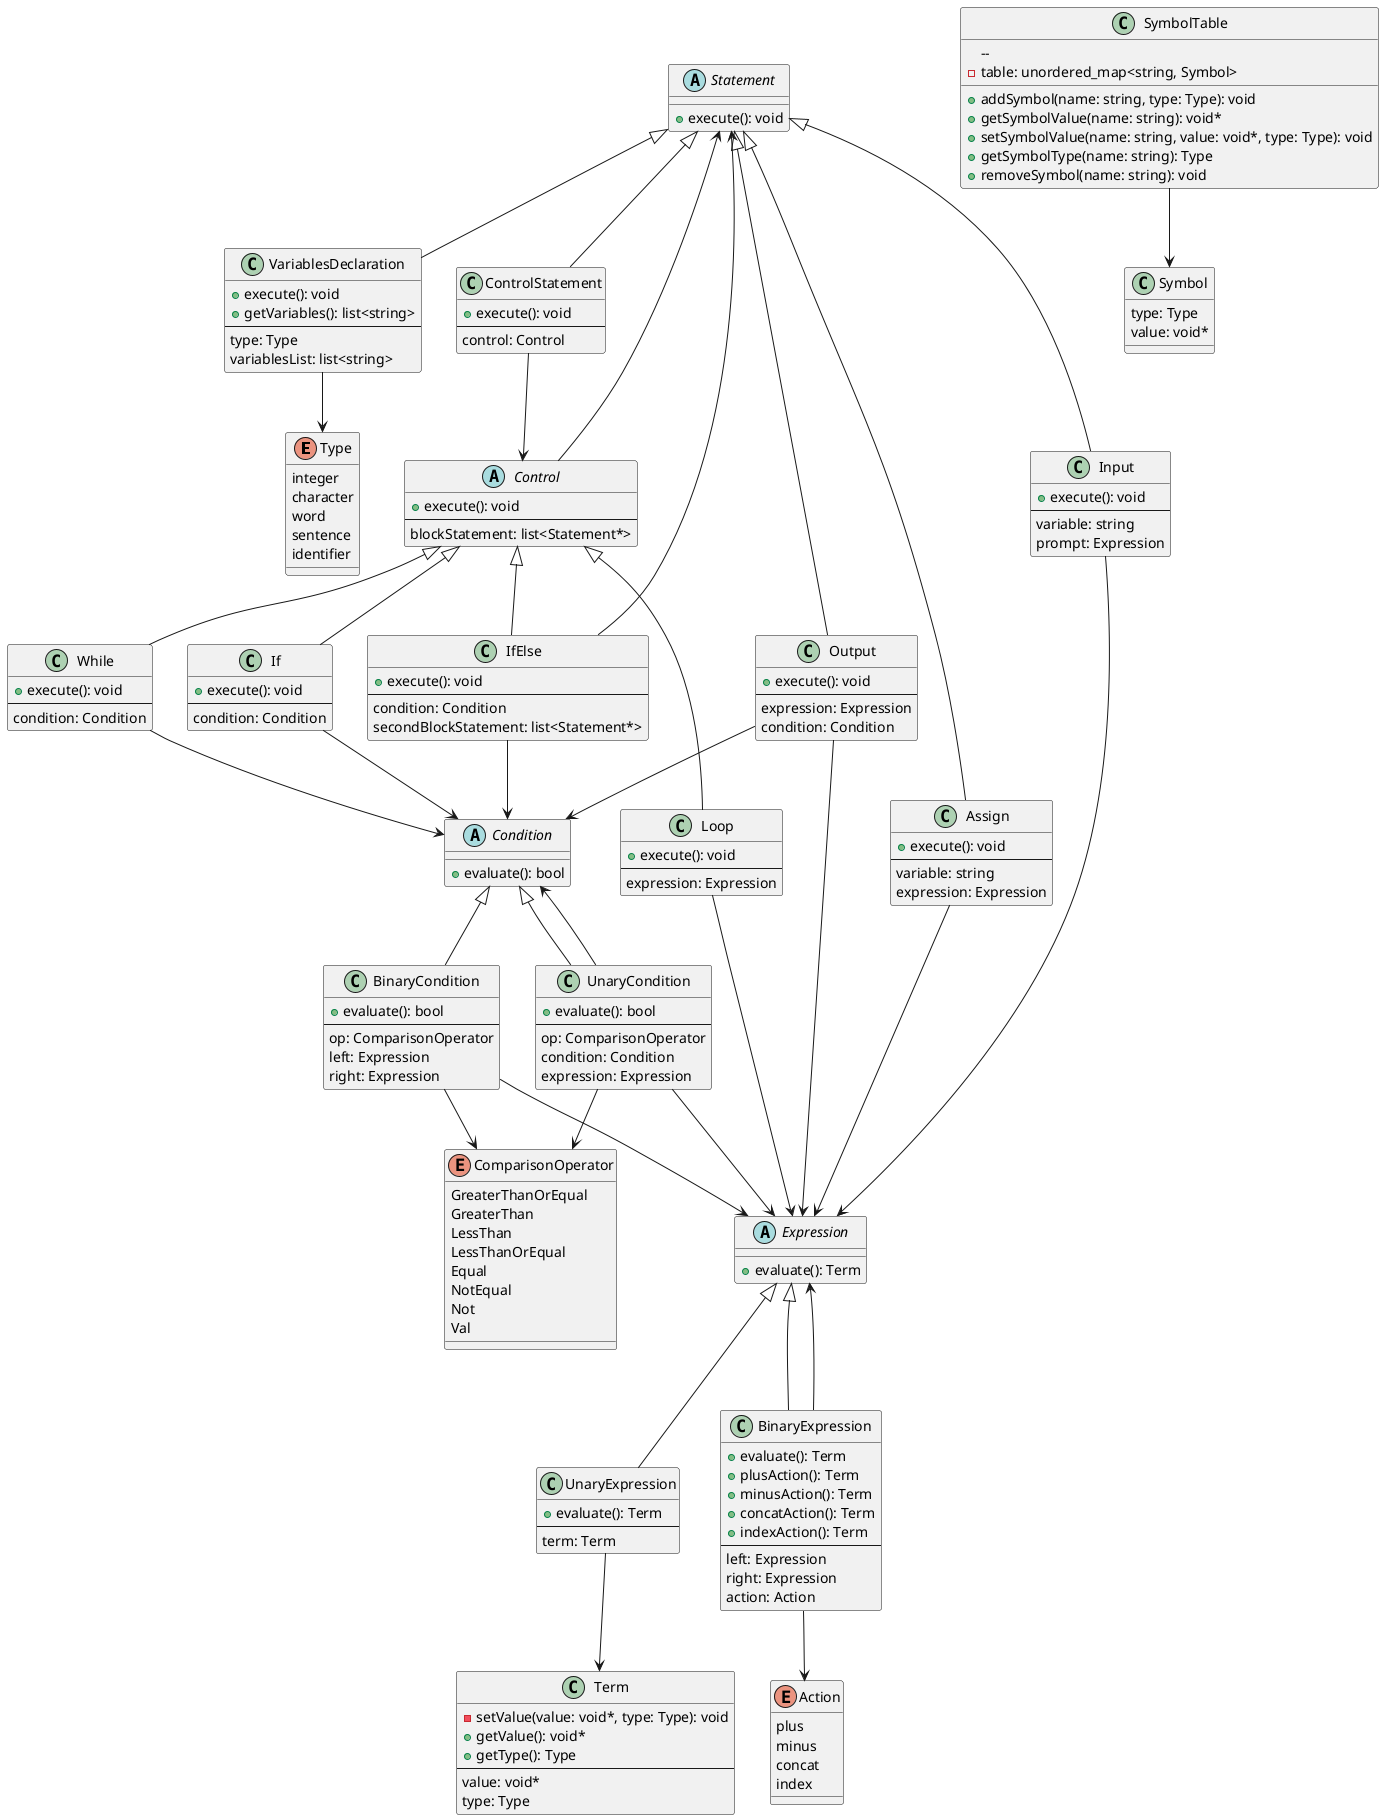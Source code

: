 @startuml wordlang compiler class diagram

'==== ENUMS ====
enum Type {
	integer
	character
	word
	sentence
	identifier
}

enum ComparisonOperator {
	GreaterThanOrEqual
	GreaterThan
	LessThan
	LessThanOrEqual
	Equal
	NotEqual
	Not
	Val
}

enum Action {
	plus
	minus
	concat
	index
}

'==== CLASSES ====
class SymbolTable {
	+addSymbol(name: string, type: Type): void
	+getSymbolValue(name: string): void*
	+setSymbolValue(name: string, value: void*, type: Type): void
	+getSymbolType(name: string): Type
	+removeSymbol(name: string): void
	-- 
	-table: unordered_map<string, Symbol>
}

class Symbol {
	type: Type
	value: void*
}

class Term {
	-setValue(value: void*, type: Type): void
	+getValue(): void*
	+getType(): Type
	--
	value: void*
	type: Type
}

'==== CONDITION CLASSES ====
abstract class Condition {
	+evaluate(): bool
}

class BinaryCondition {
	+evaluate(): bool
	--
	op: ComparisonOperator
	left: Expression
	right: Expression
}

class UnaryCondition {
	+evaluate(): bool
	--
	op: ComparisonOperator
	condition: Condition
	expression: Expression
}

'==== CONTROL CLASSES ====
abstract class Control {
	+execute(): void
	--
	blockStatement: list<Statement*>
}

class If {
	+execute(): void
	--
	condition: Condition
}

class IfElse {
	+execute(): void
	--
	condition: Condition
	secondBlockStatement: list<Statement*>
}

class Loop {
	+execute(): void
	--
	expression: Expression
}

class While {
	+execute(): void
	--
	condition: Condition
}

'==== EXPRESSION CLASSES ====
abstract class Expression {
	+evaluate(): Term
}

class UnaryExpression {
	+evaluate(): Term
	--
	term: Term
}

class BinaryExpression {
	+evaluate(): Term
	+plusAction(): Term
	+minusAction(): Term
	+concatAction(): Term
	+indexAction(): Term
	--
	left: Expression
	right: Expression
	action: Action
}

'==== STATEMENT CLASSES ====
abstract class Statement {
	+execute(): void
}

class Assign {
	+execute(): void
	--
	variable: string
	expression: Expression
}

class ControlStatement {
	+execute(): void
	--
	control: Control
}

class Input {
	+execute(): void
	--
	variable: string
	prompt: Expression
}

class Output {
	+execute(): void
	--
	expression: Expression
	condition: Condition
}

class VariablesDeclaration {
	+execute(): void
	+getVariables(): list<string>
	--
	type: Type
	variablesList: list<string>
}

'==== RELATIONSHIPS ====
SymbolTable --> Symbol


Condition <|-- UnaryCondition
Condition <|-- BinaryCondition

BinaryCondition --> Expression
BinaryCondition --> ComparisonOperator

UnaryCondition --> Condition
UnaryCondition --> Expression
UnaryCondition --> ComparisonOperator


Control <|-- If
Control <|-- IfElse
Control <|-- Loop
Control <|-- While

Control --> Statement

If --> Condition

IfElse --> Condition
IfElse --> Statement

While --> Condition

Loop --> Expression


Expression <|-- UnaryExpression
Expression <|-- BinaryExpression

UnaryExpression --> Term

BinaryExpression --> Expression
BinaryExpression --> Action


Statement <|-- Assign
Statement <|-- ControlStatement
Statement <|-- Input
Statement <|-- Output
Statement <|-- VariablesDeclaration

Assign --> Expression

ControlStatement --> Control

Input --> Expression

Output --> Expression
Output --> Condition

VariablesDeclaration --> Type


@enduml
